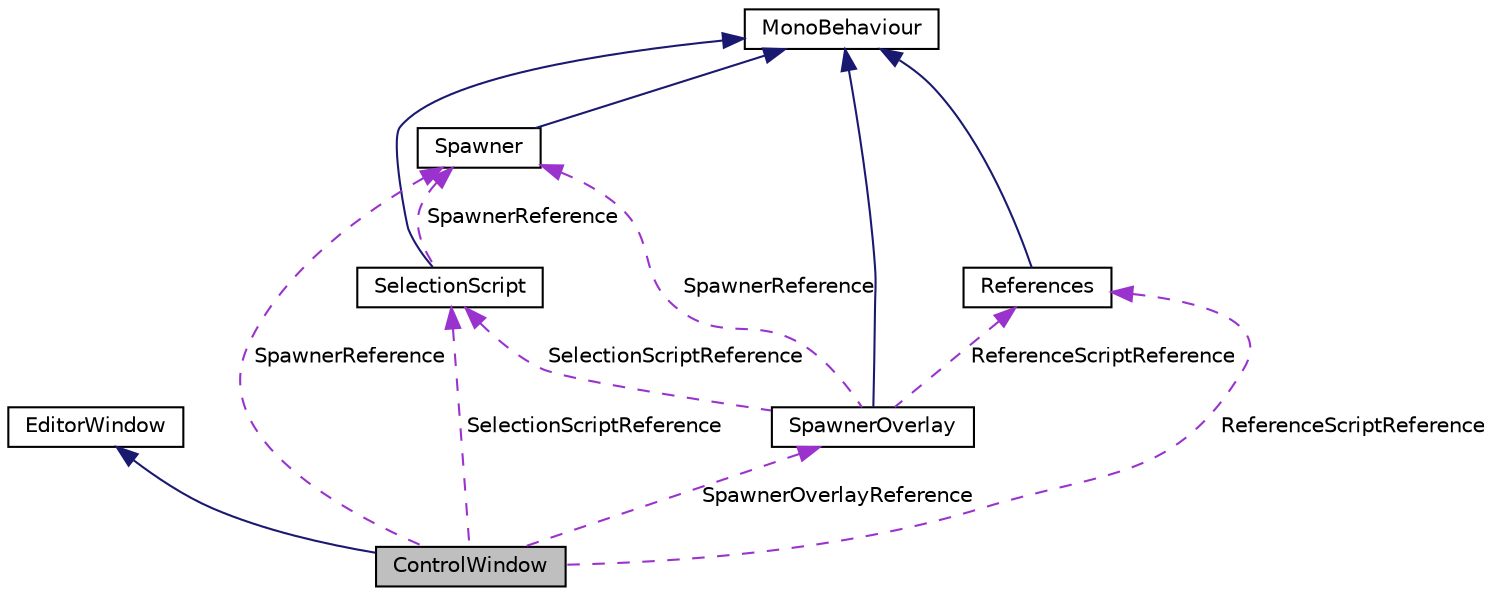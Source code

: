 digraph "ControlWindow"
{
 // LATEX_PDF_SIZE
  edge [fontname="Helvetica",fontsize="10",labelfontname="Helvetica",labelfontsize="10"];
  node [fontname="Helvetica",fontsize="10",shape=record];
  Node1 [label="ControlWindow",height=0.2,width=0.4,color="black", fillcolor="grey75", style="filled", fontcolor="black",tooltip=" "];
  Node2 -> Node1 [dir="back",color="midnightblue",fontsize="10",style="solid",fontname="Helvetica"];
  Node2 [label="EditorWindow",height=0.2,width=0.4,color="black", fillcolor="white", style="filled",tooltip=" "];
  Node3 -> Node1 [dir="back",color="darkorchid3",fontsize="10",style="dashed",label=" SelectionScriptReference" ,fontname="Helvetica"];
  Node3 [label="SelectionScript",height=0.2,width=0.4,color="black", fillcolor="white", style="filled",URL="$class_selection_script.html",tooltip=" "];
  Node4 -> Node3 [dir="back",color="midnightblue",fontsize="10",style="solid",fontname="Helvetica"];
  Node4 [label="MonoBehaviour",height=0.2,width=0.4,color="black", fillcolor="white", style="filled",tooltip=" "];
  Node5 -> Node3 [dir="back",color="darkorchid3",fontsize="10",style="dashed",label=" SpawnerReference" ,fontname="Helvetica"];
  Node5 [label="Spawner",height=0.2,width=0.4,color="black", fillcolor="white", style="filled",URL="$class_spawner.html",tooltip=" "];
  Node4 -> Node5 [dir="back",color="midnightblue",fontsize="10",style="solid",fontname="Helvetica"];
  Node6 -> Node1 [dir="back",color="darkorchid3",fontsize="10",style="dashed",label=" SpawnerOverlayReference" ,fontname="Helvetica"];
  Node6 [label="SpawnerOverlay",height=0.2,width=0.4,color="black", fillcolor="white", style="filled",URL="$class_spawner_overlay.html",tooltip=" "];
  Node4 -> Node6 [dir="back",color="midnightblue",fontsize="10",style="solid",fontname="Helvetica"];
  Node3 -> Node6 [dir="back",color="darkorchid3",fontsize="10",style="dashed",label=" SelectionScriptReference" ,fontname="Helvetica"];
  Node7 -> Node6 [dir="back",color="darkorchid3",fontsize="10",style="dashed",label=" ReferenceScriptReference" ,fontname="Helvetica"];
  Node7 [label="References",height=0.2,width=0.4,color="black", fillcolor="white", style="filled",URL="$class_references.html",tooltip=" "];
  Node4 -> Node7 [dir="back",color="midnightblue",fontsize="10",style="solid",fontname="Helvetica"];
  Node5 -> Node6 [dir="back",color="darkorchid3",fontsize="10",style="dashed",label=" SpawnerReference" ,fontname="Helvetica"];
  Node5 -> Node1 [dir="back",color="darkorchid3",fontsize="10",style="dashed",label=" SpawnerReference" ,fontname="Helvetica"];
  Node7 -> Node1 [dir="back",color="darkorchid3",fontsize="10",style="dashed",label=" ReferenceScriptReference" ,fontname="Helvetica"];
}

